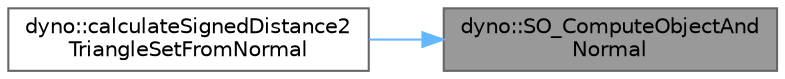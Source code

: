 digraph "dyno::SO_ComputeObjectAndNormal"
{
 // LATEX_PDF_SIZE
  bgcolor="transparent";
  edge [fontname=Helvetica,fontsize=10,labelfontname=Helvetica,labelfontsize=10];
  node [fontname=Helvetica,fontsize=10,shape=box,height=0.2,width=0.4];
  rankdir="RL";
  Node1 [id="Node000001",label="dyno::SO_ComputeObjectAnd\lNormal",height=0.2,width=0.4,color="gray40", fillcolor="grey60", style="filled", fontcolor="black",tooltip=" "];
  Node1 -> Node2 [id="edge1_Node000001_Node000002",dir="back",color="steelblue1",style="solid",tooltip=" "];
  Node2 [id="Node000002",label="dyno::calculateSignedDistance2\lTriangleSetFromNormal",height=0.2,width=0.4,color="grey40", fillcolor="white", style="filled",URL="$namespacedyno.html#ae4be03b399571877fa61c7837629dba6",tooltip=" "];
}
